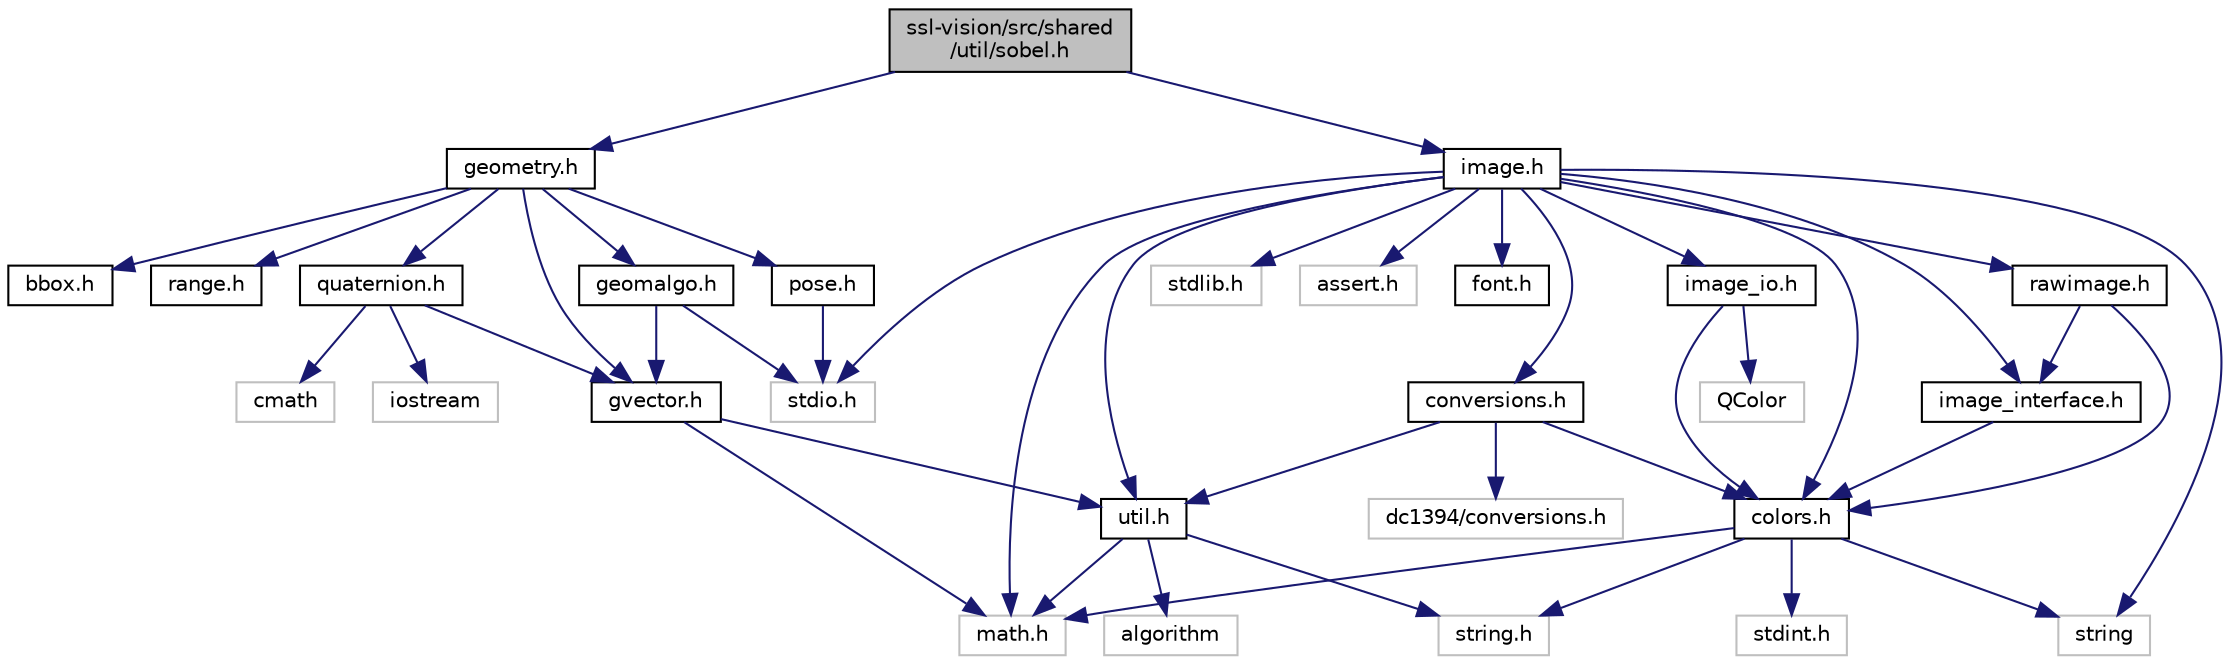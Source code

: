 digraph "ssl-vision/src/shared/util/sobel.h"
{
 // INTERACTIVE_SVG=YES
  edge [fontname="Helvetica",fontsize="10",labelfontname="Helvetica",labelfontsize="10"];
  node [fontname="Helvetica",fontsize="10",shape=record];
  Node1 [label="ssl-vision/src/shared\l/util/sobel.h",height=0.2,width=0.4,color="black", fillcolor="grey75", style="filled", fontcolor="black"];
  Node1 -> Node2 [color="midnightblue",fontsize="10",style="solid",fontname="Helvetica"];
  Node2 [label="geometry.h",height=0.2,width=0.4,color="black", fillcolor="white", style="filled",URL="$d4/d67/geometry_8h.html",tooltip="Meta-header to include all significant geometry-related classes. "];
  Node2 -> Node3 [color="midnightblue",fontsize="10",style="solid",fontname="Helvetica"];
  Node3 [label="gvector.h",height=0.2,width=0.4,color="black", fillcolor="white", style="filled",URL="$d8/dc0/gvector_8h.html",tooltip="Simple vector class for 2D and 3D vectors. "];
  Node3 -> Node4 [color="midnightblue",fontsize="10",style="solid",fontname="Helvetica"];
  Node4 [label="math.h",height=0.2,width=0.4,color="grey75", fillcolor="white", style="filled"];
  Node3 -> Node5 [color="midnightblue",fontsize="10",style="solid",fontname="Helvetica"];
  Node5 [label="util.h",height=0.2,width=0.4,color="black", fillcolor="white", style="filled",URL="$d0/d36/ssl-vision_2src_2shared_2util_2util_8h.html"];
  Node5 -> Node4 [color="midnightblue",fontsize="10",style="solid",fontname="Helvetica"];
  Node5 -> Node6 [color="midnightblue",fontsize="10",style="solid",fontname="Helvetica"];
  Node6 [label="string.h",height=0.2,width=0.4,color="grey75", fillcolor="white", style="filled"];
  Node5 -> Node7 [color="midnightblue",fontsize="10",style="solid",fontname="Helvetica"];
  Node7 [label="algorithm",height=0.2,width=0.4,color="grey75", fillcolor="white", style="filled"];
  Node2 -> Node8 [color="midnightblue",fontsize="10",style="solid",fontname="Helvetica"];
  Node8 [label="geomalgo.h",height=0.2,width=0.4,color="black", fillcolor="white", style="filled",URL="$d0/d2b/geomalgo_8h.html",tooltip="A collection of geometry algorithms. "];
  Node8 -> Node9 [color="midnightblue",fontsize="10",style="solid",fontname="Helvetica"];
  Node9 [label="stdio.h",height=0.2,width=0.4,color="grey75", fillcolor="white", style="filled"];
  Node8 -> Node3 [color="midnightblue",fontsize="10",style="solid",fontname="Helvetica"];
  Node2 -> Node10 [color="midnightblue",fontsize="10",style="solid",fontname="Helvetica"];
  Node10 [label="bbox.h",height=0.2,width=0.4,color="black", fillcolor="white", style="filled",URL="$d8/d06/bbox_8h.html",tooltip="Classes and data-structures representing bounding boxes. "];
  Node2 -> Node11 [color="midnightblue",fontsize="10",style="solid",fontname="Helvetica"];
  Node11 [label="range.h",height=0.2,width=0.4,color="black", fillcolor="white", style="filled",URL="$d1/d12/range_8h.html",tooltip="Template-based class representing a numeric range. "];
  Node2 -> Node12 [color="midnightblue",fontsize="10",style="solid",fontname="Helvetica"];
  Node12 [label="quaternion.h",height=0.2,width=0.4,color="black", fillcolor="white", style="filled",URL="$da/d07/quaternion_8h.html",tooltip="A Quaternion class. "];
  Node12 -> Node13 [color="midnightblue",fontsize="10",style="solid",fontname="Helvetica"];
  Node13 [label="iostream",height=0.2,width=0.4,color="grey75", fillcolor="white", style="filled"];
  Node12 -> Node14 [color="midnightblue",fontsize="10",style="solid",fontname="Helvetica"];
  Node14 [label="cmath",height=0.2,width=0.4,color="grey75", fillcolor="white", style="filled"];
  Node12 -> Node3 [color="midnightblue",fontsize="10",style="solid",fontname="Helvetica"];
  Node2 -> Node15 [color="midnightblue",fontsize="10",style="solid",fontname="Helvetica"];
  Node15 [label="pose.h",height=0.2,width=0.4,color="black", fillcolor="white", style="filled",URL="$d7/def/pose_8h.html",tooltip="Pose Class Definitions. "];
  Node15 -> Node9 [color="midnightblue",fontsize="10",style="solid",fontname="Helvetica"];
  Node1 -> Node16 [color="midnightblue",fontsize="10",style="solid",fontname="Helvetica"];
  Node16 [label="image.h",height=0.2,width=0.4,color="black", fillcolor="white", style="filled",URL="$d5/db2/image_8h.html",tooltip="C++ Interface: Image. "];
  Node16 -> Node17 [color="midnightblue",fontsize="10",style="solid",fontname="Helvetica"];
  Node17 [label="stdlib.h",height=0.2,width=0.4,color="grey75", fillcolor="white", style="filled"];
  Node16 -> Node4 [color="midnightblue",fontsize="10",style="solid",fontname="Helvetica"];
  Node16 -> Node9 [color="midnightblue",fontsize="10",style="solid",fontname="Helvetica"];
  Node16 -> Node18 [color="midnightblue",fontsize="10",style="solid",fontname="Helvetica"];
  Node18 [label="assert.h",height=0.2,width=0.4,color="grey75", fillcolor="white", style="filled"];
  Node16 -> Node19 [color="midnightblue",fontsize="10",style="solid",fontname="Helvetica"];
  Node19 [label="string",height=0.2,width=0.4,color="grey75", fillcolor="white", style="filled"];
  Node16 -> Node20 [color="midnightblue",fontsize="10",style="solid",fontname="Helvetica"];
  Node20 [label="colors.h",height=0.2,width=0.4,color="black", fillcolor="white", style="filled",URL="$da/dd8/colors_8h.html",tooltip="A collection of color related classes, types, and functions. "];
  Node20 -> Node19 [color="midnightblue",fontsize="10",style="solid",fontname="Helvetica"];
  Node20 -> Node4 [color="midnightblue",fontsize="10",style="solid",fontname="Helvetica"];
  Node20 -> Node6 [color="midnightblue",fontsize="10",style="solid",fontname="Helvetica"];
  Node20 -> Node21 [color="midnightblue",fontsize="10",style="solid",fontname="Helvetica"];
  Node21 [label="stdint.h",height=0.2,width=0.4,color="grey75", fillcolor="white", style="filled"];
  Node16 -> Node5 [color="midnightblue",fontsize="10",style="solid",fontname="Helvetica"];
  Node16 -> Node22 [color="midnightblue",fontsize="10",style="solid",fontname="Helvetica"];
  Node22 [label="image_interface.h",height=0.2,width=0.4,color="black", fillcolor="white", style="filled",URL="$d7/d70/image__interface_8h.html",tooltip="C++ Interface: image_interface. "];
  Node22 -> Node20 [color="midnightblue",fontsize="10",style="solid",fontname="Helvetica"];
  Node16 -> Node23 [color="midnightblue",fontsize="10",style="solid",fontname="Helvetica"];
  Node23 [label="rawimage.h",height=0.2,width=0.4,color="black", fillcolor="white", style="filled",URL="$d2/d80/rawimage_8h.html",tooltip="C++ Interface: RawImage. "];
  Node23 -> Node22 [color="midnightblue",fontsize="10",style="solid",fontname="Helvetica"];
  Node23 -> Node20 [color="midnightblue",fontsize="10",style="solid",fontname="Helvetica"];
  Node16 -> Node24 [color="midnightblue",fontsize="10",style="solid",fontname="Helvetica"];
  Node24 [label="image_io.h",height=0.2,width=0.4,color="black", fillcolor="white", style="filled",URL="$dd/d17/image__io_8h.html",tooltip="C++ Interface: ImageIO. "];
  Node24 -> Node20 [color="midnightblue",fontsize="10",style="solid",fontname="Helvetica"];
  Node24 -> Node25 [color="midnightblue",fontsize="10",style="solid",fontname="Helvetica"];
  Node25 [label="QColor",height=0.2,width=0.4,color="grey75", fillcolor="white", style="filled"];
  Node16 -> Node26 [color="midnightblue",fontsize="10",style="solid",fontname="Helvetica"];
  Node26 [label="font.h",height=0.2,width=0.4,color="black", fillcolor="white", style="filled",URL="$d9/d67/font_8h.html"];
  Node16 -> Node27 [color="midnightblue",fontsize="10",style="solid",fontname="Helvetica"];
  Node27 [label="conversions.h",height=0.2,width=0.4,color="black", fillcolor="white", style="filled",URL="$da/dd6/conversions_8h.html",tooltip="Various color conversion operations, but NOT very optimized. "];
  Node27 -> Node5 [color="midnightblue",fontsize="10",style="solid",fontname="Helvetica"];
  Node27 -> Node20 [color="midnightblue",fontsize="10",style="solid",fontname="Helvetica"];
  Node27 -> Node28 [color="midnightblue",fontsize="10",style="solid",fontname="Helvetica"];
  Node28 [label="dc1394/conversions.h",height=0.2,width=0.4,color="grey75", fillcolor="white", style="filled"];
}
